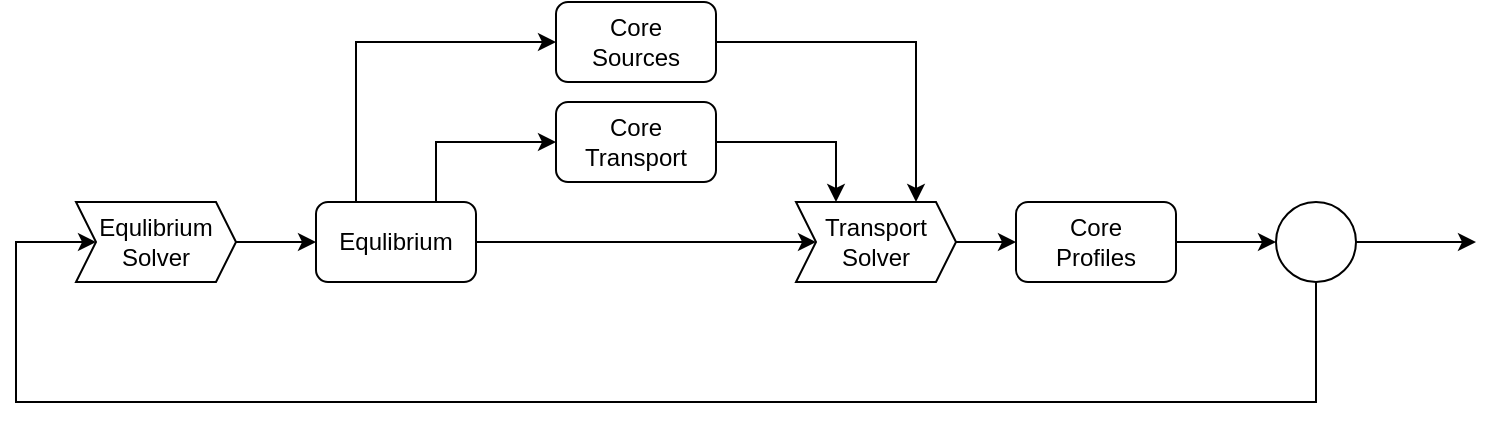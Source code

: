 <mxfile version="14.1.8" type="device"><diagram id="utneG4mC-M5BMIuomV0D" name="第 1 页"><mxGraphModel dx="1088" dy="889" grid="1" gridSize="10" guides="1" tooltips="1" connect="1" arrows="1" fold="1" page="1" pageScale="1" pageWidth="827" pageHeight="1169" math="0" shadow="0"><root><mxCell id="0"/><mxCell id="1" parent="0"/><mxCell id="qNXa7EwslLKhgBzFwAml-17" style="edgeStyle=orthogonalEdgeStyle;rounded=0;orthogonalLoop=1;jettySize=auto;html=1;exitX=1;exitY=0.5;exitDx=0;exitDy=0;entryX=0.25;entryY=0;entryDx=0;entryDy=0;" edge="1" parent="1" source="qNXa7EwslLKhgBzFwAml-1" target="qNXa7EwslLKhgBzFwAml-5"><mxGeometry relative="1" as="geometry"/></mxCell><mxCell id="qNXa7EwslLKhgBzFwAml-1" value="Core Transport" style="rounded=1;whiteSpace=wrap;html=1;fontFamily=Helvetica;fontSize=12;fontColor=#000000;align=center;strokeColor=#000000;fillColor=none;" vertex="1" parent="1"><mxGeometry x="320" y="290" width="80" height="40" as="geometry"/></mxCell><mxCell id="qNXa7EwslLKhgBzFwAml-10" style="edgeStyle=orthogonalEdgeStyle;rounded=0;orthogonalLoop=1;jettySize=auto;html=1;exitX=1;exitY=0.5;exitDx=0;exitDy=0;entryX=0;entryY=0.5;entryDx=0;entryDy=0;" edge="1" parent="1" source="qNXa7EwslLKhgBzFwAml-2" target="qNXa7EwslLKhgBzFwAml-12"><mxGeometry relative="1" as="geometry"><mxPoint x="200" y="360" as="targetPoint"/></mxGeometry></mxCell><mxCell id="qNXa7EwslLKhgBzFwAml-2" value="Equlibrium&lt;br&gt;Solver" style="shape=step;perimeter=stepPerimeter;whiteSpace=wrap;html=1;fixedSize=1;fontFamily=Helvetica;fontSize=12;fontColor=#000000;align=center;strokeColor=#000000;size=10;fillColor=none;" vertex="1" parent="1"><mxGeometry x="80" y="340" width="80" height="40" as="geometry"/></mxCell><mxCell id="qNXa7EwslLKhgBzFwAml-18" style="edgeStyle=orthogonalEdgeStyle;rounded=0;orthogonalLoop=1;jettySize=auto;html=1;exitX=1;exitY=0.5;exitDx=0;exitDy=0;entryX=0.75;entryY=0;entryDx=0;entryDy=0;" edge="1" parent="1" source="qNXa7EwslLKhgBzFwAml-3" target="qNXa7EwslLKhgBzFwAml-5"><mxGeometry relative="1" as="geometry"/></mxCell><mxCell id="qNXa7EwslLKhgBzFwAml-3" value="Core &lt;br&gt;Sources" style="rounded=1;whiteSpace=wrap;html=1;fontFamily=Helvetica;fontSize=12;fontColor=#000000;align=center;strokeColor=#000000;fillColor=none;" vertex="1" parent="1"><mxGeometry x="320" y="240" width="80" height="40" as="geometry"/></mxCell><mxCell id="qNXa7EwslLKhgBzFwAml-21" style="edgeStyle=orthogonalEdgeStyle;rounded=0;orthogonalLoop=1;jettySize=auto;html=1;exitX=1;exitY=0.5;exitDx=0;exitDy=0;entryX=0;entryY=0.5;entryDx=0;entryDy=0;" edge="1" parent="1" source="qNXa7EwslLKhgBzFwAml-5" target="qNXa7EwslLKhgBzFwAml-4"><mxGeometry relative="1" as="geometry"/></mxCell><mxCell id="qNXa7EwslLKhgBzFwAml-5" value="Transport&lt;br&gt;Solver" style="shape=step;perimeter=stepPerimeter;whiteSpace=wrap;html=1;fixedSize=1;fontFamily=Helvetica;fontSize=12;fontColor=#000000;align=center;strokeColor=#000000;size=10;fillColor=none;" vertex="1" parent="1"><mxGeometry x="440" y="340" width="80" height="40" as="geometry"/></mxCell><mxCell id="qNXa7EwslLKhgBzFwAml-15" style="edgeStyle=orthogonalEdgeStyle;rounded=0;orthogonalLoop=1;jettySize=auto;html=1;exitX=0.75;exitY=0;exitDx=0;exitDy=0;entryX=0;entryY=0.5;entryDx=0;entryDy=0;" edge="1" parent="1" source="qNXa7EwslLKhgBzFwAml-12" target="qNXa7EwslLKhgBzFwAml-1"><mxGeometry relative="1" as="geometry"/></mxCell><mxCell id="qNXa7EwslLKhgBzFwAml-19" style="edgeStyle=orthogonalEdgeStyle;rounded=0;orthogonalLoop=1;jettySize=auto;html=1;exitX=1;exitY=0.5;exitDx=0;exitDy=0;entryX=0;entryY=0.5;entryDx=0;entryDy=0;" edge="1" parent="1" source="qNXa7EwslLKhgBzFwAml-12" target="qNXa7EwslLKhgBzFwAml-5"><mxGeometry relative="1" as="geometry"/></mxCell><mxCell id="qNXa7EwslLKhgBzFwAml-20" style="edgeStyle=orthogonalEdgeStyle;rounded=0;orthogonalLoop=1;jettySize=auto;html=1;exitX=0.25;exitY=0;exitDx=0;exitDy=0;entryX=0;entryY=0.5;entryDx=0;entryDy=0;" edge="1" parent="1" source="qNXa7EwslLKhgBzFwAml-12" target="qNXa7EwslLKhgBzFwAml-3"><mxGeometry relative="1" as="geometry"/></mxCell><mxCell id="qNXa7EwslLKhgBzFwAml-12" value="&lt;span&gt;Equlibrium&lt;/span&gt;" style="rounded=1;whiteSpace=wrap;html=1;fillColor=none;" vertex="1" parent="1"><mxGeometry x="200" y="340" width="80" height="40" as="geometry"/></mxCell><mxCell id="qNXa7EwslLKhgBzFwAml-23" style="edgeStyle=orthogonalEdgeStyle;rounded=0;orthogonalLoop=1;jettySize=auto;html=1;exitX=1;exitY=0.5;exitDx=0;exitDy=0;entryX=0;entryY=0.5;entryDx=0;entryDy=0;" edge="1" parent="1" source="qNXa7EwslLKhgBzFwAml-4" target="qNXa7EwslLKhgBzFwAml-22"><mxGeometry relative="1" as="geometry"/></mxCell><mxCell id="qNXa7EwslLKhgBzFwAml-4" value="Core &lt;br&gt;Profiles" style="rounded=1;whiteSpace=wrap;html=1;fontFamily=Helvetica;fontSize=12;fontColor=#000000;align=center;strokeColor=#000000;fillColor=none;" vertex="1" parent="1"><mxGeometry x="550" y="340" width="80" height="40" as="geometry"/></mxCell><mxCell id="qNXa7EwslLKhgBzFwAml-25" style="edgeStyle=orthogonalEdgeStyle;rounded=0;orthogonalLoop=1;jettySize=auto;html=1;exitX=0.5;exitY=1;exitDx=0;exitDy=0;entryX=0;entryY=0.5;entryDx=0;entryDy=0;" edge="1" parent="1" source="qNXa7EwslLKhgBzFwAml-22" target="qNXa7EwslLKhgBzFwAml-2"><mxGeometry relative="1" as="geometry"><Array as="points"><mxPoint x="700" y="440"/><mxPoint x="50" y="440"/><mxPoint x="50" y="360"/></Array></mxGeometry></mxCell><mxCell id="qNXa7EwslLKhgBzFwAml-26" style="edgeStyle=orthogonalEdgeStyle;rounded=0;orthogonalLoop=1;jettySize=auto;html=1;exitX=1;exitY=0.5;exitDx=0;exitDy=0;" edge="1" parent="1" source="qNXa7EwslLKhgBzFwAml-22"><mxGeometry relative="1" as="geometry"><mxPoint x="780" y="360" as="targetPoint"/></mxGeometry></mxCell><mxCell id="qNXa7EwslLKhgBzFwAml-22" value="" style="ellipse;whiteSpace=wrap;html=1;aspect=fixed;fillColor=none;" vertex="1" parent="1"><mxGeometry x="680" y="340" width="40" height="40" as="geometry"/></mxCell></root></mxGraphModel></diagram></mxfile>
